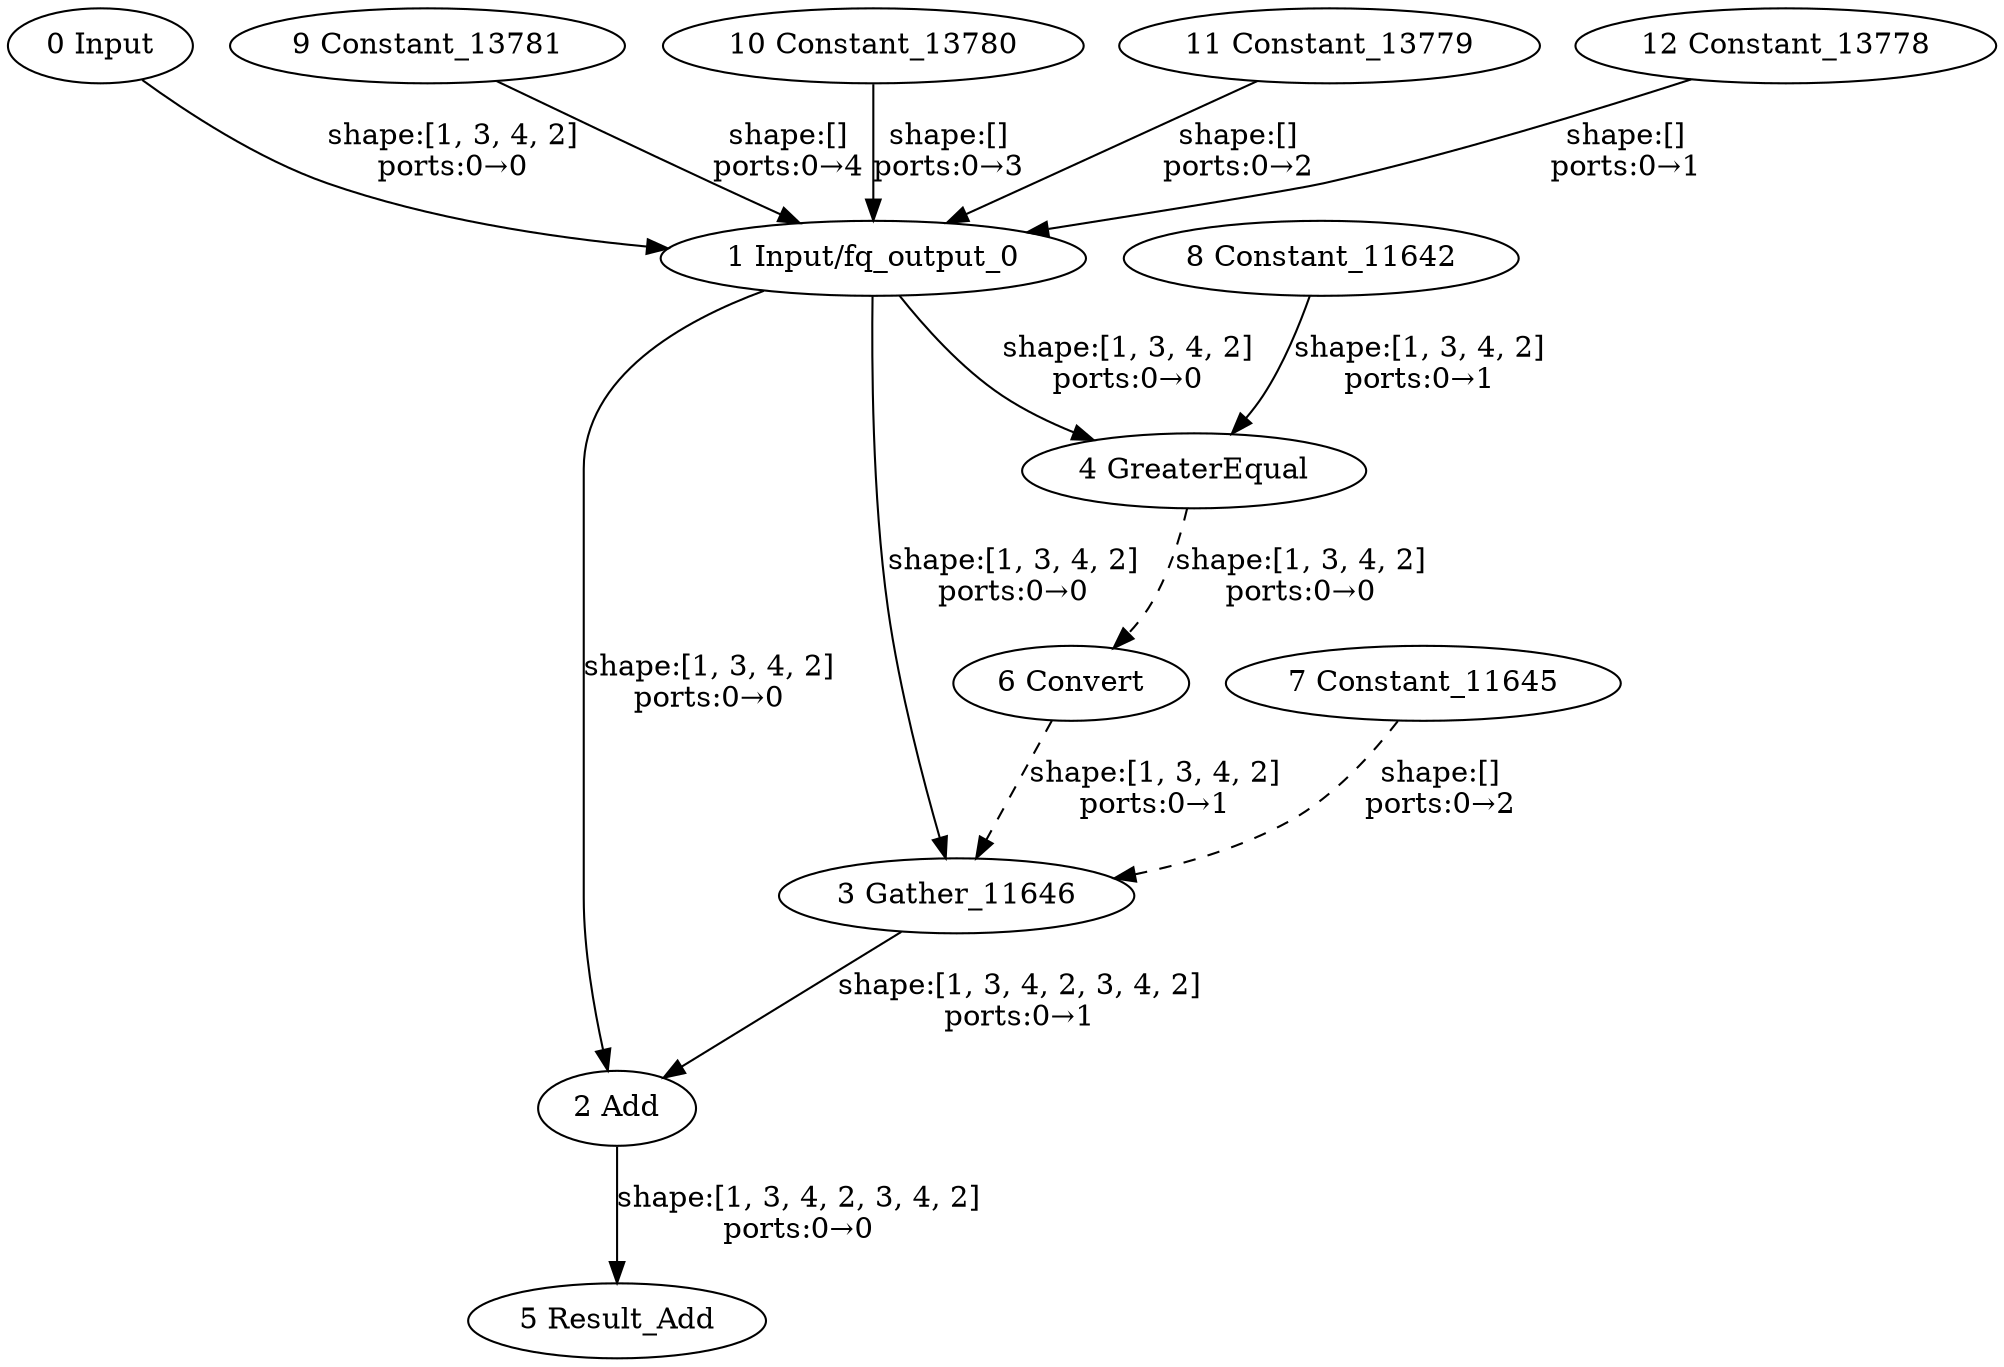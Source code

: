 strict digraph  {
"0 Input" [id=0, type=Parameter];
"1 Input/fq_output_0" [id=1, type=FakeQuantize];
"2 Add" [id=2, type=Add];
"3 Gather_11646" [id=3, type=Gather];
"4 GreaterEqual" [id=4, type=GreaterEqual];
"5 Result_Add" [id=5, type=Result];
"6 Convert" [id=6, type=Convert];
"7 Constant_11645" [id=7, type=Constant];
"8 Constant_11642" [id=8, type=Constant];
"9 Constant_13781" [id=9, type=Constant];
"10 Constant_13780" [id=10, type=Constant];
"11 Constant_13779" [id=11, type=Constant];
"12 Constant_13778" [id=12, type=Constant];
"0 Input" -> "1 Input/fq_output_0"  [label="shape:[1, 3, 4, 2]\nports:0→0", style=solid];
"1 Input/fq_output_0" -> "2 Add"  [label="shape:[1, 3, 4, 2]\nports:0→0", style=solid];
"1 Input/fq_output_0" -> "3 Gather_11646"  [label="shape:[1, 3, 4, 2]\nports:0→0", style=solid];
"1 Input/fq_output_0" -> "4 GreaterEqual"  [label="shape:[1, 3, 4, 2]\nports:0→0", style=solid];
"2 Add" -> "5 Result_Add"  [label="shape:[1, 3, 4, 2, 3, 4, 2]\nports:0→0", style=solid];
"3 Gather_11646" -> "2 Add"  [label="shape:[1, 3, 4, 2, 3, 4, 2]\nports:0→1", style=solid];
"4 GreaterEqual" -> "6 Convert"  [label="shape:[1, 3, 4, 2]\nports:0→0", style=dashed];
"6 Convert" -> "3 Gather_11646"  [label="shape:[1, 3, 4, 2]\nports:0→1", style=dashed];
"7 Constant_11645" -> "3 Gather_11646"  [label="shape:[]\nports:0→2", style=dashed];
"8 Constant_11642" -> "4 GreaterEqual"  [label="shape:[1, 3, 4, 2]\nports:0→1", style=solid];
"9 Constant_13781" -> "1 Input/fq_output_0"  [label="shape:[]\nports:0→4", style=solid];
"10 Constant_13780" -> "1 Input/fq_output_0"  [label="shape:[]\nports:0→3", style=solid];
"11 Constant_13779" -> "1 Input/fq_output_0"  [label="shape:[]\nports:0→2", style=solid];
"12 Constant_13778" -> "1 Input/fq_output_0"  [label="shape:[]\nports:0→1", style=solid];
}
